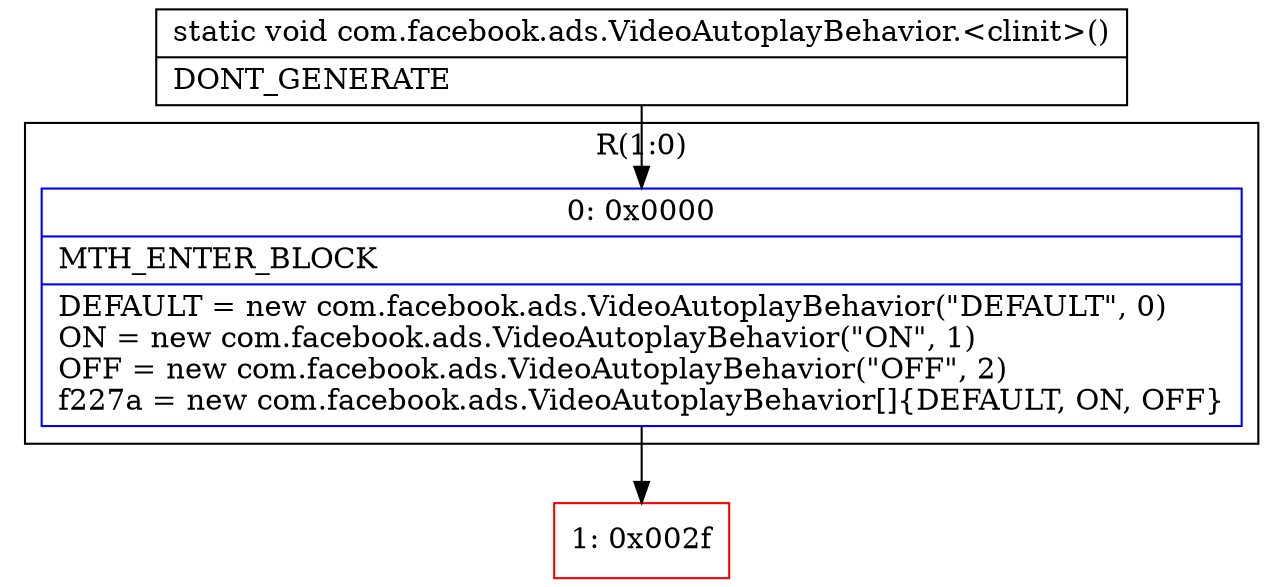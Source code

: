 digraph "CFG forcom.facebook.ads.VideoAutoplayBehavior.\<clinit\>()V" {
subgraph cluster_Region_309001957 {
label = "R(1:0)";
node [shape=record,color=blue];
Node_0 [shape=record,label="{0\:\ 0x0000|MTH_ENTER_BLOCK\l|DEFAULT = new com.facebook.ads.VideoAutoplayBehavior(\"DEFAULT\", 0)\lON = new com.facebook.ads.VideoAutoplayBehavior(\"ON\", 1)\lOFF = new com.facebook.ads.VideoAutoplayBehavior(\"OFF\", 2)\lf227a = new com.facebook.ads.VideoAutoplayBehavior[]\{DEFAULT, ON, OFF\}\l}"];
}
Node_1 [shape=record,color=red,label="{1\:\ 0x002f}"];
MethodNode[shape=record,label="{static void com.facebook.ads.VideoAutoplayBehavior.\<clinit\>()  | DONT_GENERATE\l}"];
MethodNode -> Node_0;
Node_0 -> Node_1;
}

